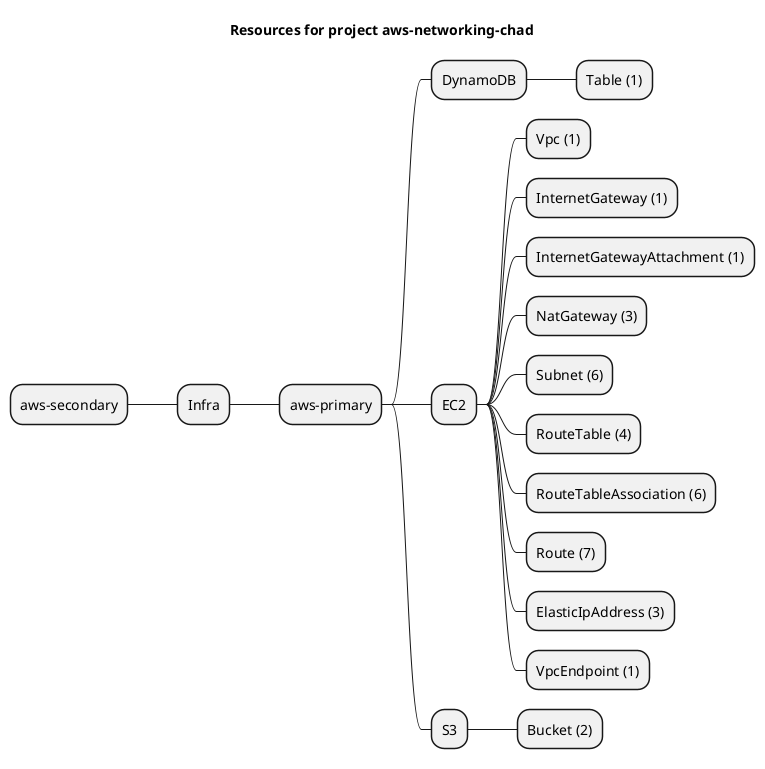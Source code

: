 @startmindmap
title Resources for project aws-networking-chad
skinparam monochrome true
+ Infra
++ aws-primary
+++ DynamoDB
++++ Table (1)
+++ EC2
++++ Vpc (1)
++++ InternetGateway (1)
++++ InternetGatewayAttachment (1)
++++ NatGateway (3)
++++ Subnet (6)
++++ RouteTable (4)
++++ RouteTableAssociation (6)
++++ Route (7)
++++ ElasticIpAddress (3)
++++ VpcEndpoint (1)
+++ S3
++++ Bucket (2)
-- aws-secondary

@endmindmap